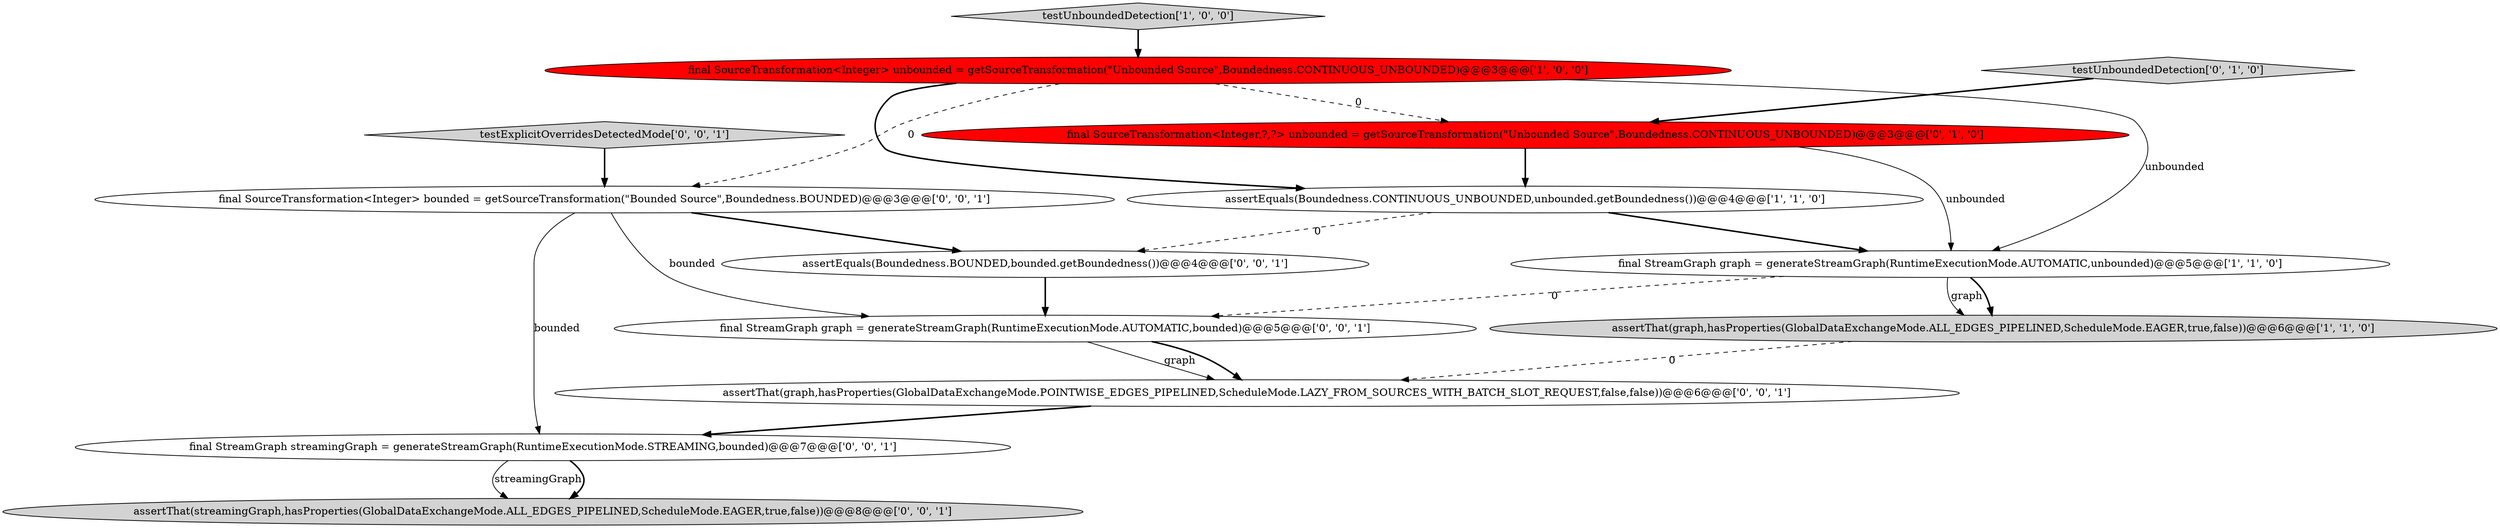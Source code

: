 digraph {
10 [style = filled, label = "assertEquals(Boundedness.BOUNDED,bounded.getBoundedness())@@@4@@@['0', '0', '1']", fillcolor = white, shape = ellipse image = "AAA0AAABBB3BBB"];
13 [style = filled, label = "testExplicitOverridesDetectedMode['0', '0', '1']", fillcolor = lightgray, shape = diamond image = "AAA0AAABBB3BBB"];
0 [style = filled, label = "final SourceTransformation<Integer> unbounded = getSourceTransformation(\"Unbounded Source\",Boundedness.CONTINUOUS_UNBOUNDED)@@@3@@@['1', '0', '0']", fillcolor = red, shape = ellipse image = "AAA1AAABBB1BBB"];
9 [style = filled, label = "final StreamGraph graph = generateStreamGraph(RuntimeExecutionMode.AUTOMATIC,bounded)@@@5@@@['0', '0', '1']", fillcolor = white, shape = ellipse image = "AAA0AAABBB3BBB"];
4 [style = filled, label = "final StreamGraph graph = generateStreamGraph(RuntimeExecutionMode.AUTOMATIC,unbounded)@@@5@@@['1', '1', '0']", fillcolor = white, shape = ellipse image = "AAA0AAABBB1BBB"];
5 [style = filled, label = "testUnboundedDetection['0', '1', '0']", fillcolor = lightgray, shape = diamond image = "AAA0AAABBB2BBB"];
3 [style = filled, label = "assertEquals(Boundedness.CONTINUOUS_UNBOUNDED,unbounded.getBoundedness())@@@4@@@['1', '1', '0']", fillcolor = white, shape = ellipse image = "AAA0AAABBB1BBB"];
2 [style = filled, label = "assertThat(graph,hasProperties(GlobalDataExchangeMode.ALL_EDGES_PIPELINED,ScheduleMode.EAGER,true,false))@@@6@@@['1', '1', '0']", fillcolor = lightgray, shape = ellipse image = "AAA0AAABBB1BBB"];
6 [style = filled, label = "final SourceTransformation<Integer,?,?> unbounded = getSourceTransformation(\"Unbounded Source\",Boundedness.CONTINUOUS_UNBOUNDED)@@@3@@@['0', '1', '0']", fillcolor = red, shape = ellipse image = "AAA1AAABBB2BBB"];
7 [style = filled, label = "assertThat(streamingGraph,hasProperties(GlobalDataExchangeMode.ALL_EDGES_PIPELINED,ScheduleMode.EAGER,true,false))@@@8@@@['0', '0', '1']", fillcolor = lightgray, shape = ellipse image = "AAA0AAABBB3BBB"];
11 [style = filled, label = "final SourceTransformation<Integer> bounded = getSourceTransformation(\"Bounded Source\",Boundedness.BOUNDED)@@@3@@@['0', '0', '1']", fillcolor = white, shape = ellipse image = "AAA0AAABBB3BBB"];
12 [style = filled, label = "assertThat(graph,hasProperties(GlobalDataExchangeMode.POINTWISE_EDGES_PIPELINED,ScheduleMode.LAZY_FROM_SOURCES_WITH_BATCH_SLOT_REQUEST,false,false))@@@6@@@['0', '0', '1']", fillcolor = white, shape = ellipse image = "AAA0AAABBB3BBB"];
8 [style = filled, label = "final StreamGraph streamingGraph = generateStreamGraph(RuntimeExecutionMode.STREAMING,bounded)@@@7@@@['0', '0', '1']", fillcolor = white, shape = ellipse image = "AAA0AAABBB3BBB"];
1 [style = filled, label = "testUnboundedDetection['1', '0', '0']", fillcolor = lightgray, shape = diamond image = "AAA0AAABBB1BBB"];
0->3 [style = bold, label=""];
6->3 [style = bold, label=""];
8->7 [style = solid, label="streamingGraph"];
0->6 [style = dashed, label="0"];
6->4 [style = solid, label="unbounded"];
4->2 [style = solid, label="graph"];
0->11 [style = dashed, label="0"];
4->2 [style = bold, label=""];
1->0 [style = bold, label=""];
3->4 [style = bold, label=""];
13->11 [style = bold, label=""];
8->7 [style = bold, label=""];
4->9 [style = dashed, label="0"];
2->12 [style = dashed, label="0"];
9->12 [style = solid, label="graph"];
5->6 [style = bold, label=""];
11->10 [style = bold, label=""];
12->8 [style = bold, label=""];
11->9 [style = solid, label="bounded"];
11->8 [style = solid, label="bounded"];
10->9 [style = bold, label=""];
3->10 [style = dashed, label="0"];
9->12 [style = bold, label=""];
0->4 [style = solid, label="unbounded"];
}
